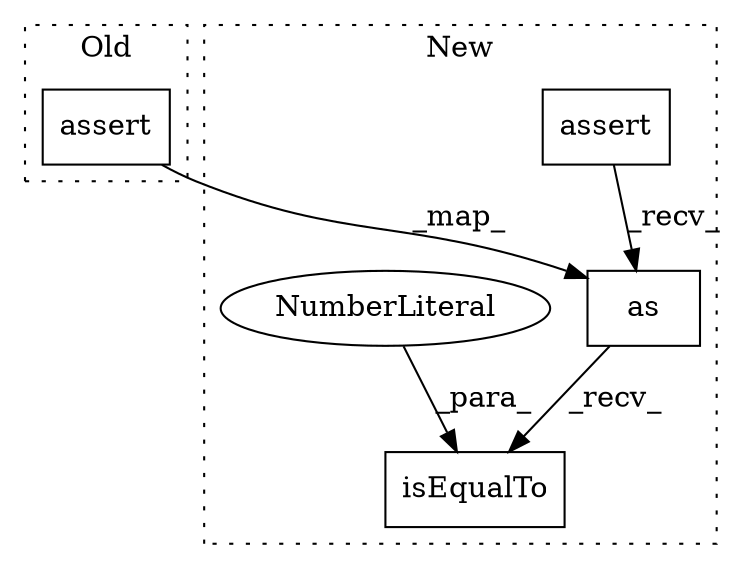 digraph G {
subgraph cluster0 {
1 [label="assert" a="32" s="11400,11582" l="13,2" shape="box"];
label = "Old";
style="dotted";
}
subgraph cluster1 {
2 [label="as" a="32" s="11885,11930" l="4,2" shape="box"];
3 [label="assert" a="32" s="11748,11857" l="12,2" shape="box"];
4 [label="isEqualTo" a="32" s="11933,11945" l="11,2" shape="box"];
5 [label="NumberLiteral" a="34" s="11944" l="1" shape="ellipse"];
label = "New";
style="dotted";
}
1 -> 2 [label="_map_"];
2 -> 4 [label="_recv_"];
3 -> 2 [label="_recv_"];
5 -> 4 [label="_para_"];
}
